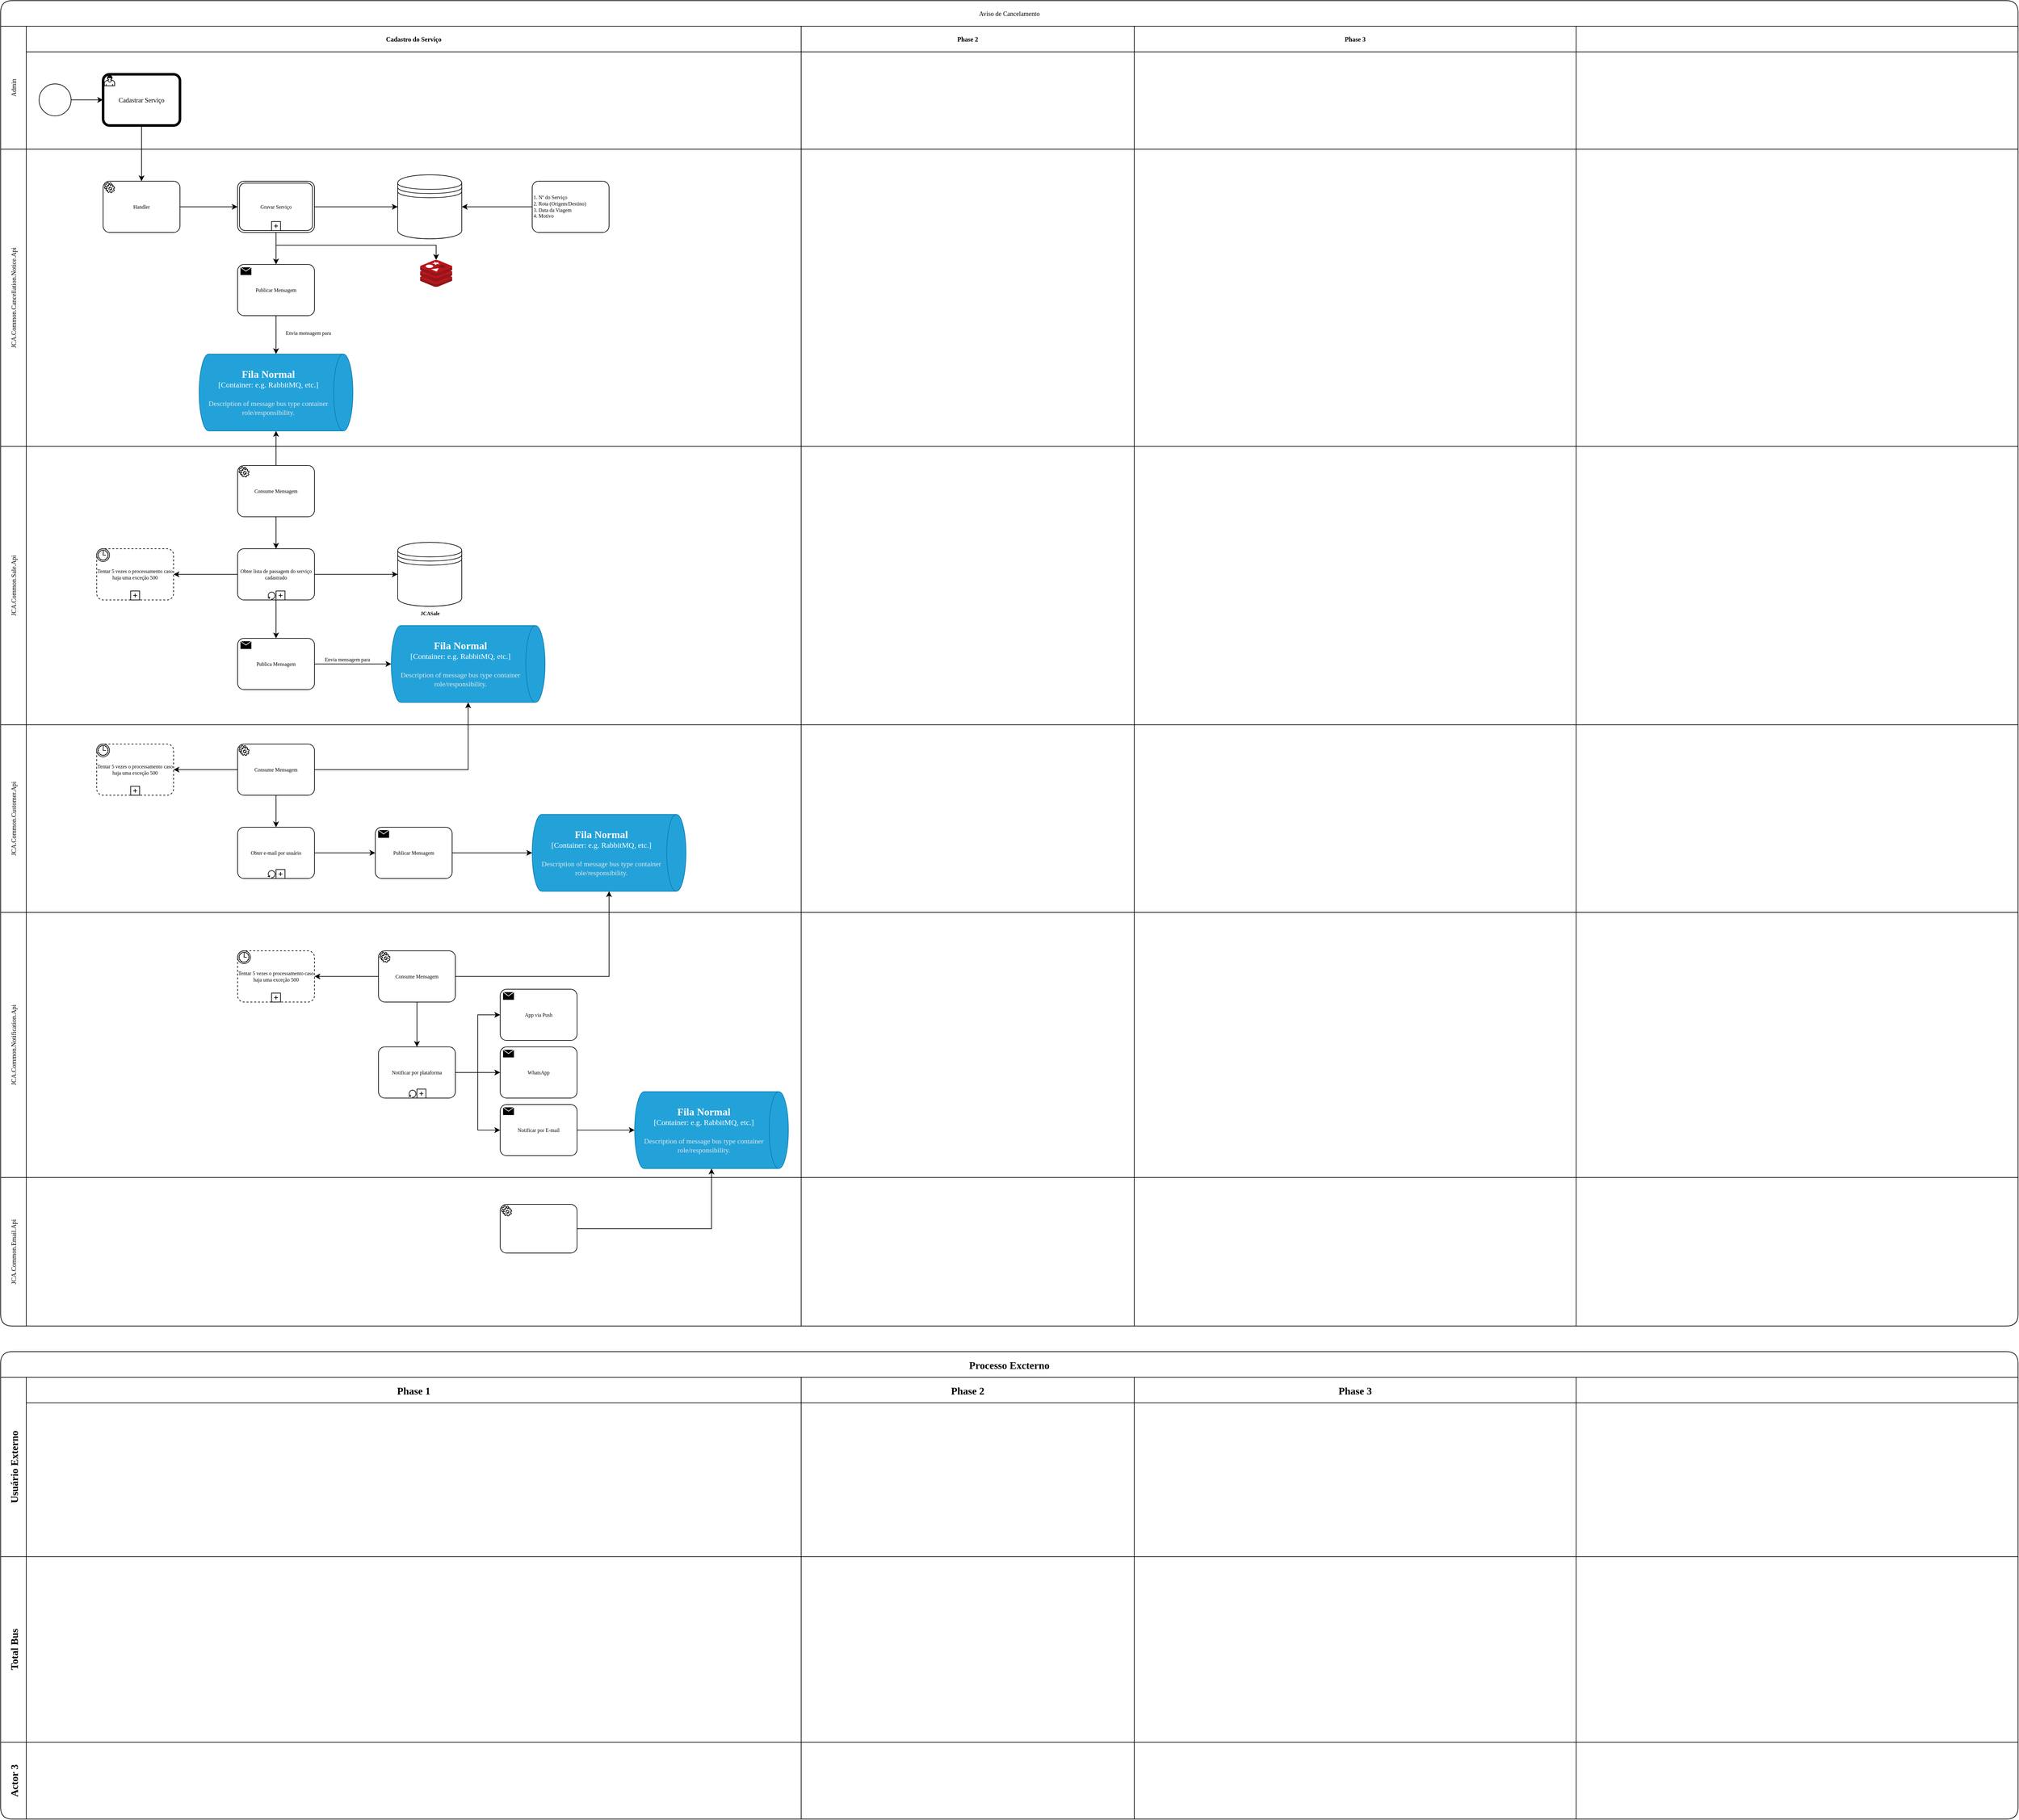 <mxfile version="24.0.7" type="github">
  <diagram name="Page-1" id="c7488fd3-1785-93aa-aadb-54a6760d102a">
    <mxGraphModel dx="2960" dy="2513" grid="1" gridSize="10" guides="1" tooltips="1" connect="1" arrows="1" fold="1" page="1" pageScale="1" pageWidth="1100" pageHeight="850" background="none" math="0" shadow="0">
      <root>
        <mxCell id="0" />
        <mxCell id="1" parent="0" />
        <mxCell id="rIsWFIAk9piFeKCYhs_7-6" value="Aviso de Cancelamento" style="shape=table;childLayout=tableLayout;startSize=40;collapsible=0;recursiveResize=0;expand=0;fontSize=10;fontStyle=0;rounded=1;shadow=0;strokeColor=default;strokeWidth=1;align=center;verticalAlign=middle;fontFamily=Verdana;fontColor=default;labelBackgroundColor=none;fillColor=default;" parent="1" vertex="1">
          <mxGeometry x="70" y="-720" width="3150" height="2070" as="geometry" />
        </mxCell>
        <mxCell id="rIsWFIAk9piFeKCYhs_7-7" value="Admin" style="shape=tableRow;horizontal=0;swimlaneHead=0;swimlaneBody=0;top=0;left=0;strokeColor=inherit;bottom=0;right=0;dropTarget=0;fontStyle=0;fillColor=none;points=[[0,0.5],[1,0.5]];portConstraint=eastwest;startSize=40;collapsible=0;recursiveResize=0;expand=0;fontSize=10;rounded=1;shadow=0;strokeWidth=1;align=center;verticalAlign=middle;fontFamily=Verdana;fontColor=default;labelBackgroundColor=none;" parent="rIsWFIAk9piFeKCYhs_7-6" vertex="1">
          <mxGeometry y="40" width="3150" height="192" as="geometry" />
        </mxCell>
        <mxCell id="rIsWFIAk9piFeKCYhs_7-8" value="Cadastro do Serviço" style="swimlane;swimlaneHead=0;swimlaneBody=0;fontStyle=1;strokeColor=inherit;connectable=0;fillColor=none;startSize=40;collapsible=0;recursiveResize=0;expand=0;fontSize=10;rounded=1;shadow=0;strokeWidth=1;align=center;verticalAlign=middle;fontFamily=Verdana;fontColor=default;labelBackgroundColor=none;" parent="rIsWFIAk9piFeKCYhs_7-7" vertex="1">
          <mxGeometry x="40" width="1210" height="192" as="geometry">
            <mxRectangle width="1210" height="192" as="alternateBounds" />
          </mxGeometry>
        </mxCell>
        <mxCell id="rIsWFIAk9piFeKCYhs_7-24" style="edgeStyle=orthogonalEdgeStyle;rounded=0;orthogonalLoop=1;jettySize=auto;html=1;fontFamily=Verdana;fontSize=10;fontColor=default;fontStyle=1;labelBackgroundColor=none;" parent="rIsWFIAk9piFeKCYhs_7-8" source="rIsWFIAk9piFeKCYhs_7-19" target="rIsWFIAk9piFeKCYhs_7-22" edge="1">
          <mxGeometry relative="1" as="geometry" />
        </mxCell>
        <mxCell id="rIsWFIAk9piFeKCYhs_7-19" value="" style="points=[[0.145,0.145,0],[0.5,0,0],[0.855,0.145,0],[1,0.5,0],[0.855,0.855,0],[0.5,1,0],[0.145,0.855,0],[0,0.5,0]];shape=mxgraph.bpmn.event;html=1;verticalLabelPosition=bottom;labelBackgroundColor=#ffffff;verticalAlign=top;align=center;perimeter=ellipsePerimeter;outlineConnect=0;aspect=fixed;outline=standard;symbol=general;rounded=1;shadow=0;strokeColor=default;strokeWidth=1;fontFamily=Verdana;fontSize=10;fontColor=default;fillColor=default;" parent="rIsWFIAk9piFeKCYhs_7-8" vertex="1">
          <mxGeometry x="20" y="90" width="50" height="50" as="geometry" />
        </mxCell>
        <mxCell id="rIsWFIAk9piFeKCYhs_7-22" value="Cadastrar Serviço" style="points=[[0.25,0,0],[0.5,0,0],[0.75,0,0],[1,0.25,0],[1,0.5,0],[1,0.75,0],[0.75,1,0],[0.5,1,0],[0.25,1,0],[0,0.75,0],[0,0.5,0],[0,0.25,0]];shape=mxgraph.bpmn.task;whiteSpace=wrap;rectStyle=rounded;size=10;html=1;container=1;expand=0;collapsible=0;bpmnShapeType=call;taskMarker=user;rounded=1;shadow=0;strokeColor=default;strokeWidth=1;align=center;verticalAlign=middle;fontFamily=Verdana;fontSize=10;fontColor=default;labelBackgroundColor=none;fillColor=default;" parent="rIsWFIAk9piFeKCYhs_7-8" vertex="1">
          <mxGeometry x="120" y="75" width="120" height="80" as="geometry" />
        </mxCell>
        <mxCell id="rIsWFIAk9piFeKCYhs_7-9" value="Phase 2" style="swimlane;swimlaneHead=0;swimlaneBody=0;fontStyle=1;strokeColor=inherit;connectable=0;fillColor=none;startSize=40;collapsible=0;recursiveResize=0;expand=0;fontSize=10;rounded=1;shadow=0;strokeWidth=1;align=center;verticalAlign=middle;fontFamily=Verdana;fontColor=default;labelBackgroundColor=none;" parent="rIsWFIAk9piFeKCYhs_7-7" vertex="1">
          <mxGeometry x="1250" width="520" height="192" as="geometry">
            <mxRectangle width="520" height="192" as="alternateBounds" />
          </mxGeometry>
        </mxCell>
        <mxCell id="rIsWFIAk9piFeKCYhs_7-10" value="Phase 3" style="swimlane;swimlaneHead=0;swimlaneBody=0;fontStyle=1;strokeColor=inherit;connectable=0;fillColor=none;startSize=40;collapsible=0;recursiveResize=0;expand=0;fontSize=10;rounded=1;shadow=0;strokeWidth=1;align=center;verticalAlign=middle;fontFamily=Verdana;fontColor=default;labelBackgroundColor=none;" parent="rIsWFIAk9piFeKCYhs_7-7" vertex="1">
          <mxGeometry x="1770" width="690" height="192" as="geometry">
            <mxRectangle width="690" height="192" as="alternateBounds" />
          </mxGeometry>
        </mxCell>
        <mxCell id="241wLx_xNC55v7J6Il0q-963" style="swimlane;swimlaneHead=0;swimlaneBody=0;fontStyle=1;strokeColor=inherit;connectable=0;fillColor=none;startSize=40;collapsible=0;recursiveResize=0;expand=0;fontSize=10;rounded=1;shadow=0;strokeWidth=1;align=center;verticalAlign=middle;fontFamily=Verdana;fontColor=default;labelBackgroundColor=none;" vertex="1" parent="rIsWFIAk9piFeKCYhs_7-7">
          <mxGeometry x="2460" width="690" height="192" as="geometry">
            <mxRectangle width="690" height="192" as="alternateBounds" />
          </mxGeometry>
        </mxCell>
        <mxCell id="rIsWFIAk9piFeKCYhs_7-11" value="JCA.Common.Cancellation.Notice.Api" style="shape=tableRow;horizontal=0;swimlaneHead=0;swimlaneBody=0;top=0;left=0;strokeColor=inherit;bottom=0;right=0;dropTarget=0;fontStyle=0;fillColor=none;points=[[0,0.5],[1,0.5]];portConstraint=eastwest;startSize=40;collapsible=0;recursiveResize=0;expand=0;fontSize=10;rounded=1;shadow=0;strokeWidth=1;align=center;verticalAlign=middle;fontFamily=Verdana;fontColor=default;labelBackgroundColor=none;" parent="rIsWFIAk9piFeKCYhs_7-6" vertex="1">
          <mxGeometry y="232" width="3150" height="464" as="geometry" />
        </mxCell>
        <mxCell id="rIsWFIAk9piFeKCYhs_7-12" value="" style="swimlane;swimlaneHead=0;swimlaneBody=0;fontStyle=1;connectable=0;strokeColor=inherit;fillColor=none;startSize=0;collapsible=0;recursiveResize=0;expand=0;fontSize=10;rounded=1;shadow=0;strokeWidth=1;align=center;verticalAlign=middle;fontFamily=Verdana;fontColor=default;labelBackgroundColor=none;" parent="rIsWFIAk9piFeKCYhs_7-11" vertex="1">
          <mxGeometry x="40" width="1210" height="464" as="geometry">
            <mxRectangle width="1210" height="464" as="alternateBounds" />
          </mxGeometry>
        </mxCell>
        <mxCell id="rIsWFIAk9piFeKCYhs_7-25" value="Handler" style="points=[[0.25,0,0],[0.5,0,0],[0.75,0,0],[1,0.25,0],[1,0.5,0],[1,0.75,0],[0.75,1,0],[0.5,1,0],[0.25,1,0],[0,0.75,0],[0,0.5,0],[0,0.25,0]];shape=mxgraph.bpmn.task;whiteSpace=wrap;rectStyle=rounded;size=10;html=1;container=1;expand=0;collapsible=0;taskMarker=service;rounded=1;shadow=0;strokeColor=default;strokeWidth=1;align=center;verticalAlign=middle;fontFamily=Verdana;fontSize=8;fontColor=default;labelBackgroundColor=none;fillColor=default;" parent="rIsWFIAk9piFeKCYhs_7-12" vertex="1">
          <mxGeometry x="120" y="50" width="120" height="80" as="geometry" />
        </mxCell>
        <mxCell id="rIsWFIAk9piFeKCYhs_7-33" style="edgeStyle=orthogonalEdgeStyle;rounded=0;orthogonalLoop=1;jettySize=auto;html=1;fontFamily=Verdana;fontSize=8;fontColor=default;fontStyle=1;labelBackgroundColor=none;" parent="rIsWFIAk9piFeKCYhs_7-12" source="rIsWFIAk9piFeKCYhs_7-30" target="rIsWFIAk9piFeKCYhs_7-32" edge="1">
          <mxGeometry relative="1" as="geometry" />
        </mxCell>
        <mxCell id="241wLx_xNC55v7J6Il0q-468" style="edgeStyle=orthogonalEdgeStyle;rounded=0;orthogonalLoop=1;jettySize=auto;html=1;fontFamily=Verdana;fontSize=8;fontColor=default;fontStyle=1;labelBackgroundColor=none;" edge="1" parent="rIsWFIAk9piFeKCYhs_7-12" source="rIsWFIAk9piFeKCYhs_7-30" target="241wLx_xNC55v7J6Il0q-301">
          <mxGeometry relative="1" as="geometry">
            <mxPoint x="610" y="220" as="targetPoint" />
            <Array as="points">
              <mxPoint x="390" y="150" />
              <mxPoint x="640" y="150" />
            </Array>
          </mxGeometry>
        </mxCell>
        <mxCell id="rIsWFIAk9piFeKCYhs_7-30" value="Gravar Serviço" style="points=[[0.25,0,0],[0.5,0,0],[0.75,0,0],[1,0.25,0],[1,0.5,0],[1,0.75,0],[0.75,1,0],[0.5,1,0],[0.25,1,0],[0,0.75,0],[0,0.5,0],[0,0.25,0]];shape=mxgraph.bpmn.task;whiteSpace=wrap;rectStyle=rounded;size=10;html=1;container=1;expand=0;collapsible=0;taskMarker=abstract;bpmnShapeType=transaction;isLoopSub=1;rounded=1;shadow=0;strokeColor=default;strokeWidth=1;align=center;verticalAlign=middle;fontFamily=Verdana;fontSize=8;fontColor=default;labelBackgroundColor=none;fillColor=default;" parent="rIsWFIAk9piFeKCYhs_7-12" vertex="1">
          <mxGeometry x="330" y="50" width="120" height="80" as="geometry" />
        </mxCell>
        <mxCell id="rIsWFIAk9piFeKCYhs_7-32" value="" style="shape=datastore;html=1;labelPosition=center;verticalLabelPosition=bottom;align=center;verticalAlign=top;rounded=1;shadow=0;strokeColor=default;strokeWidth=1;fontFamily=Verdana;fontSize=8;fontColor=default;labelBackgroundColor=none;fillColor=default;" parent="rIsWFIAk9piFeKCYhs_7-12" vertex="1">
          <mxGeometry x="580" y="40" width="100" height="100" as="geometry" />
        </mxCell>
        <mxCell id="241wLx_xNC55v7J6Il0q-457" style="edgeStyle=orthogonalEdgeStyle;rounded=0;orthogonalLoop=1;jettySize=auto;html=1;entryX=1;entryY=0.5;entryDx=0;entryDy=0;fontFamily=Verdana;fontSize=8;fontColor=default;fontStyle=1;labelBackgroundColor=none;" edge="1" parent="rIsWFIAk9piFeKCYhs_7-12" source="rIsWFIAk9piFeKCYhs_7-41" target="rIsWFIAk9piFeKCYhs_7-32">
          <mxGeometry relative="1" as="geometry" />
        </mxCell>
        <mxCell id="rIsWFIAk9piFeKCYhs_7-41" value="&lt;span style=&quot;&quot;&gt;1. Nº do Serviço&lt;/span&gt;&lt;br style=&quot;&quot;&gt;&lt;span style=&quot;&quot;&gt;2. Rota (Origem/Destino)&lt;/span&gt;&lt;br style=&quot;&quot;&gt;&lt;span style=&quot;&quot;&gt;3. Data da Viagem&lt;/span&gt;&lt;br style=&quot;&quot;&gt;&lt;span style=&quot;&quot;&gt;4. Motivo&lt;/span&gt;" style="points=[[0.25,0,0],[0.5,0,0],[0.75,0,0],[1,0.25,0],[1,0.5,0],[1,0.75,0],[0.75,1,0],[0.5,1,0],[0.25,1,0],[0,0.75,0],[0,0.5,0],[0,0.25,0]];shape=mxgraph.bpmn.task;whiteSpace=wrap;rectStyle=rounded;size=10;html=1;container=1;expand=0;collapsible=0;taskMarker=abstract;rounded=1;shadow=0;strokeColor=default;strokeWidth=1;align=left;verticalAlign=middle;fontFamily=Verdana;fontSize=8;fontColor=default;labelBackgroundColor=none;fillColor=default;" parent="rIsWFIAk9piFeKCYhs_7-12" vertex="1">
          <mxGeometry x="790" y="50" width="120" height="80" as="geometry" />
        </mxCell>
        <mxCell id="rIsWFIAk9piFeKCYhs_7-47" style="edgeStyle=orthogonalEdgeStyle;rounded=0;orthogonalLoop=1;jettySize=auto;html=1;fontFamily=Verdana;fontSize=8;fontColor=default;fontStyle=1;labelBackgroundColor=none;" parent="rIsWFIAk9piFeKCYhs_7-12" source="rIsWFIAk9piFeKCYhs_7-44" target="rIsWFIAk9piFeKCYhs_7-45" edge="1">
          <mxGeometry relative="1" as="geometry" />
        </mxCell>
        <mxCell id="241wLx_xNC55v7J6Il0q-287" value="Envia mensagem para" style="edgeLabel;html=1;align=center;verticalAlign=middle;resizable=0;points=[];rounded=1;shadow=0;strokeColor=default;strokeWidth=1;fontFamily=Verdana;fontSize=8;fontColor=default;labelBackgroundColor=none;fillColor=default;" vertex="1" connectable="0" parent="rIsWFIAk9piFeKCYhs_7-47">
          <mxGeometry x="-0.282" y="2" relative="1" as="geometry">
            <mxPoint x="48" y="5" as="offset" />
          </mxGeometry>
        </mxCell>
        <mxCell id="rIsWFIAk9piFeKCYhs_7-44" value="Publicar Mensagem" style="points=[[0.25,0,0],[0.5,0,0],[0.75,0,0],[1,0.25,0],[1,0.5,0],[1,0.75,0],[0.75,1,0],[0.5,1,0],[0.25,1,0],[0,0.75,0],[0,0.5,0],[0,0.25,0]];shape=mxgraph.bpmn.task;whiteSpace=wrap;rectStyle=rounded;size=10;html=1;container=1;expand=0;collapsible=0;taskMarker=send;rounded=1;shadow=0;strokeColor=default;strokeWidth=1;align=center;verticalAlign=middle;fontFamily=Verdana;fontSize=8;fontColor=default;labelBackgroundColor=none;fillColor=default;" parent="rIsWFIAk9piFeKCYhs_7-12" vertex="1">
          <mxGeometry x="330" y="180" width="120" height="80" as="geometry" />
        </mxCell>
        <object placeholders="1" c4Type="Fila Normal" c4Container="Container" c4Technology="e.g. RabbitMQ, etc." c4Description="Description of message bus type container role/responsibility." label="&lt;font style=&quot;font-size: 16px&quot;&gt;&lt;b&gt;%c4Type%&lt;/b&gt;&lt;/font&gt;&lt;div&gt;[%c4Container%:&amp;nbsp;%c4Technology%]&lt;/div&gt;&lt;br&gt;&lt;div&gt;&lt;font style=&quot;font-size: 11px&quot;&gt;&lt;font color=&quot;#E6E6E6&quot;&gt;%c4Description%&lt;/font&gt;&lt;/div&gt;" id="rIsWFIAk9piFeKCYhs_7-45">
          <mxCell style="shape=cylinder3;size=15;direction=south;whiteSpace=wrap;html=1;boundedLbl=1;rounded=0;labelBackgroundColor=none;fillColor=#23A2D9;fontSize=12;fontColor=#ffffff;align=center;strokeColor=#0E7DAD;metaEdit=1;points=[[0.5,0,0],[1,0.25,0],[1,0.5,0],[1,0.75,0],[0.5,1,0],[0,0.75,0],[0,0.5,0],[0,0.25,0]];resizable=0;shadow=0;strokeWidth=1;verticalAlign=middle;fontFamily=Verdana;" parent="rIsWFIAk9piFeKCYhs_7-12" vertex="1">
            <mxGeometry x="270" y="320" width="240" height="120" as="geometry" />
          </mxCell>
        </object>
        <mxCell id="241wLx_xNC55v7J6Il0q-301" value="" style="image;sketch=0;aspect=fixed;html=1;points=[];align=center;fontSize=12;image=img/lib/mscae/Cache_Redis_Product.svg;rounded=1;shadow=0;strokeColor=default;strokeWidth=1;verticalAlign=middle;fontFamily=Verdana;fontColor=default;labelBackgroundColor=none;fillColor=default;" vertex="1" parent="rIsWFIAk9piFeKCYhs_7-12">
          <mxGeometry x="615" y="173" width="50" height="42" as="geometry" />
        </mxCell>
        <mxCell id="241wLx_xNC55v7J6Il0q-454" style="edgeStyle=orthogonalEdgeStyle;rounded=0;orthogonalLoop=1;jettySize=auto;html=1;entryX=0;entryY=0.5;entryDx=0;entryDy=0;entryPerimeter=0;fontFamily=Verdana;fontSize=8;fontColor=default;fontStyle=1;labelBackgroundColor=none;" edge="1" parent="rIsWFIAk9piFeKCYhs_7-12" source="rIsWFIAk9piFeKCYhs_7-25" target="rIsWFIAk9piFeKCYhs_7-30">
          <mxGeometry relative="1" as="geometry" />
        </mxCell>
        <mxCell id="241wLx_xNC55v7J6Il0q-459" style="edgeStyle=orthogonalEdgeStyle;rounded=0;orthogonalLoop=1;jettySize=auto;html=1;entryX=0.5;entryY=0;entryDx=0;entryDy=0;entryPerimeter=0;fontFamily=Verdana;fontSize=8;fontColor=default;fontStyle=1;labelBackgroundColor=none;" edge="1" parent="rIsWFIAk9piFeKCYhs_7-12" source="rIsWFIAk9piFeKCYhs_7-30" target="rIsWFIAk9piFeKCYhs_7-44">
          <mxGeometry relative="1" as="geometry" />
        </mxCell>
        <mxCell id="rIsWFIAk9piFeKCYhs_7-13" value="" style="swimlane;swimlaneHead=0;swimlaneBody=0;fontStyle=1;connectable=0;strokeColor=inherit;fillColor=none;startSize=0;collapsible=0;recursiveResize=0;expand=0;fontSize=10;rounded=1;shadow=0;strokeWidth=1;align=center;verticalAlign=middle;fontFamily=Verdana;fontColor=default;labelBackgroundColor=none;" parent="rIsWFIAk9piFeKCYhs_7-11" vertex="1">
          <mxGeometry x="1250" width="520" height="464" as="geometry">
            <mxRectangle width="520" height="464" as="alternateBounds" />
          </mxGeometry>
        </mxCell>
        <mxCell id="rIsWFIAk9piFeKCYhs_7-14" value="" style="swimlane;swimlaneHead=0;swimlaneBody=0;fontStyle=1;connectable=0;strokeColor=inherit;fillColor=none;startSize=0;collapsible=0;recursiveResize=0;expand=0;fontSize=10;rounded=1;shadow=0;strokeWidth=1;align=center;verticalAlign=middle;fontFamily=Verdana;fontColor=default;labelBackgroundColor=none;" parent="rIsWFIAk9piFeKCYhs_7-11" vertex="1">
          <mxGeometry x="1770" width="690" height="464" as="geometry">
            <mxRectangle width="690" height="464" as="alternateBounds" />
          </mxGeometry>
        </mxCell>
        <mxCell id="241wLx_xNC55v7J6Il0q-964" style="swimlane;swimlaneHead=0;swimlaneBody=0;fontStyle=1;connectable=0;strokeColor=inherit;fillColor=none;startSize=0;collapsible=0;recursiveResize=0;expand=0;fontSize=10;rounded=1;shadow=0;strokeWidth=1;align=center;verticalAlign=middle;fontFamily=Verdana;fontColor=default;labelBackgroundColor=none;" vertex="1" parent="rIsWFIAk9piFeKCYhs_7-11">
          <mxGeometry x="2460" width="690" height="464" as="geometry">
            <mxRectangle width="690" height="464" as="alternateBounds" />
          </mxGeometry>
        </mxCell>
        <mxCell id="rIsWFIAk9piFeKCYhs_7-15" value="JCA.Common.Sale.Api" style="shape=tableRow;horizontal=0;swimlaneHead=0;swimlaneBody=0;top=0;left=0;strokeColor=inherit;bottom=0;right=0;dropTarget=0;fontStyle=0;fillColor=none;points=[[0,0.5],[1,0.5]];portConstraint=eastwest;startSize=40;collapsible=0;recursiveResize=0;expand=0;fontSize=10;rounded=1;shadow=0;strokeWidth=1;align=center;verticalAlign=middle;fontFamily=Verdana;fontColor=default;labelBackgroundColor=none;" parent="rIsWFIAk9piFeKCYhs_7-6" vertex="1">
          <mxGeometry y="696" width="3150" height="435" as="geometry" />
        </mxCell>
        <mxCell id="rIsWFIAk9piFeKCYhs_7-16" value="" style="swimlane;swimlaneHead=0;swimlaneBody=0;fontStyle=1;connectable=0;strokeColor=inherit;fillColor=none;startSize=0;collapsible=0;recursiveResize=0;expand=0;fontSize=10;rounded=1;shadow=0;strokeWidth=1;align=center;verticalAlign=middle;fontFamily=Verdana;fontColor=default;labelBackgroundColor=none;" parent="rIsWFIAk9piFeKCYhs_7-15" vertex="1">
          <mxGeometry x="40" width="1210" height="435" as="geometry">
            <mxRectangle width="1210" height="435" as="alternateBounds" />
          </mxGeometry>
        </mxCell>
        <mxCell id="241wLx_xNC55v7J6Il0q-460" style="edgeStyle=orthogonalEdgeStyle;rounded=0;orthogonalLoop=1;jettySize=auto;html=1;fontFamily=Verdana;fontSize=8;fontColor=default;fontStyle=1;labelBackgroundColor=none;" edge="1" parent="rIsWFIAk9piFeKCYhs_7-16" source="241wLx_xNC55v7J6Il0q-1" target="241wLx_xNC55v7J6Il0q-445">
          <mxGeometry relative="1" as="geometry" />
        </mxCell>
        <mxCell id="241wLx_xNC55v7J6Il0q-1" value="Consume Mensagem" style="points=[[0.25,0,0],[0.5,0,0],[0.75,0,0],[1,0.25,0],[1,0.5,0],[1,0.75,0],[0.75,1,0],[0.5,1,0],[0.25,1,0],[0,0.75,0],[0,0.5,0],[0,0.25,0]];shape=mxgraph.bpmn.task;whiteSpace=wrap;rectStyle=rounded;size=10;html=1;container=1;expand=0;collapsible=0;taskMarker=service;rounded=1;shadow=0;strokeColor=default;strokeWidth=1;align=center;verticalAlign=middle;fontFamily=Verdana;fontSize=8;fontColor=default;labelBackgroundColor=none;fillColor=default;" vertex="1" parent="rIsWFIAk9piFeKCYhs_7-16">
          <mxGeometry x="330" y="30" width="120" height="80" as="geometry" />
        </mxCell>
        <mxCell id="241wLx_xNC55v7J6Il0q-11" value="&lt;b&gt;JCASale&lt;/b&gt;" style="shape=datastore;html=1;labelPosition=center;verticalLabelPosition=bottom;align=center;verticalAlign=top;rounded=1;shadow=0;strokeColor=default;strokeWidth=1;fontFamily=Verdana;fontSize=8;fontColor=default;labelBackgroundColor=none;fillColor=default;" vertex="1" parent="rIsWFIAk9piFeKCYhs_7-16">
          <mxGeometry x="580" y="150" width="100" height="100" as="geometry" />
        </mxCell>
        <object placeholders="1" c4Type="Fila Normal" c4Container="Container" c4Technology="e.g. RabbitMQ, etc." c4Description="Description of message bus type container role/responsibility." label="&lt;font style=&quot;font-size: 16px&quot;&gt;&lt;b&gt;%c4Type%&lt;/b&gt;&lt;/font&gt;&lt;div&gt;[%c4Container%:&amp;nbsp;%c4Technology%]&lt;/div&gt;&lt;br&gt;&lt;div&gt;&lt;font style=&quot;font-size: 11px&quot;&gt;&lt;font color=&quot;#E6E6E6&quot;&gt;%c4Description%&lt;/font&gt;&lt;/div&gt;" id="241wLx_xNC55v7J6Il0q-270">
          <mxCell style="shape=cylinder3;size=15;direction=south;whiteSpace=wrap;html=1;boundedLbl=1;rounded=0;labelBackgroundColor=none;fillColor=#23A2D9;fontSize=12;fontColor=#ffffff;align=center;strokeColor=#0E7DAD;metaEdit=1;points=[[0.5,0,0],[1,0.25,0],[1,0.5,0],[1,0.75,0],[0.5,1,0],[0,0.75,0],[0,0.5,0],[0,0.25,0]];resizable=0;shadow=0;strokeWidth=1;verticalAlign=middle;fontFamily=Verdana;" vertex="1" parent="rIsWFIAk9piFeKCYhs_7-16">
            <mxGeometry x="570" y="280" width="240" height="120" as="geometry" />
          </mxCell>
        </object>
        <mxCell id="241wLx_xNC55v7J6Il0q-463" style="edgeStyle=orthogonalEdgeStyle;rounded=0;orthogonalLoop=1;jettySize=auto;html=1;fontFamily=Verdana;fontSize=8;fontColor=default;fontStyle=1;labelBackgroundColor=none;" edge="1" parent="rIsWFIAk9piFeKCYhs_7-16" source="241wLx_xNC55v7J6Il0q-445" target="241wLx_xNC55v7J6Il0q-11">
          <mxGeometry relative="1" as="geometry" />
        </mxCell>
        <mxCell id="241wLx_xNC55v7J6Il0q-464" style="edgeStyle=orthogonalEdgeStyle;rounded=0;orthogonalLoop=1;jettySize=auto;html=1;fontFamily=Verdana;fontSize=8;fontColor=default;fontStyle=1;labelBackgroundColor=none;" edge="1" parent="rIsWFIAk9piFeKCYhs_7-16" source="241wLx_xNC55v7J6Il0q-445" target="241wLx_xNC55v7J6Il0q-450">
          <mxGeometry relative="1" as="geometry" />
        </mxCell>
        <mxCell id="241wLx_xNC55v7J6Il0q-467" style="edgeStyle=orthogonalEdgeStyle;rounded=0;orthogonalLoop=1;jettySize=auto;html=1;fontFamily=Verdana;fontSize=8;fontColor=default;fontStyle=1;labelBackgroundColor=none;" edge="1" parent="rIsWFIAk9piFeKCYhs_7-16" source="241wLx_xNC55v7J6Il0q-445" target="241wLx_xNC55v7J6Il0q-449">
          <mxGeometry relative="1" as="geometry" />
        </mxCell>
        <mxCell id="241wLx_xNC55v7J6Il0q-445" value="Obter lista de passagem do serviço cadastrado" style="points=[[0.25,0,0],[0.5,0,0],[0.75,0,0],[1,0.25,0],[1,0.5,0],[1,0.75,0],[0.75,1,0],[0.5,1,0],[0.25,1,0],[0,0.75,0],[0,0.5,0],[0,0.25,0]];shape=mxgraph.bpmn.task;whiteSpace=wrap;rectStyle=rounded;size=10;html=1;container=1;expand=0;collapsible=0;taskMarker=abstract;isLoopStandard=1;isLoopSub=1;rounded=1;shadow=0;strokeColor=default;strokeWidth=1;align=center;verticalAlign=middle;fontFamily=Verdana;fontSize=8;fontColor=default;labelBackgroundColor=none;fillColor=default;" vertex="1" parent="rIsWFIAk9piFeKCYhs_7-16">
          <mxGeometry x="330" y="160" width="120" height="80" as="geometry" />
        </mxCell>
        <mxCell id="241wLx_xNC55v7J6Il0q-449" value="Tentar 5 vezes o processamento caso haja uma exceção 500" style="points=[[0.25,0,0],[0.5,0,0],[0.75,0,0],[1,0.25,0],[1,0.5,0],[1,0.75,0],[0.75,1,0],[0.5,1,0],[0.25,1,0],[0,0.75,0],[0,0.5,0],[0,0.25,0]];shape=mxgraph.bpmn.task;whiteSpace=wrap;rectStyle=rounded;size=10;html=1;container=1;expand=0;collapsible=0;taskMarker=abstract;bpmnShapeType=subprocess;isLoopSub=1;outline=eventInt;symbol=timer;rounded=1;shadow=0;strokeColor=default;strokeWidth=1;align=center;verticalAlign=middle;fontFamily=Verdana;fontSize=8;fontColor=default;labelBackgroundColor=none;fillColor=default;" vertex="1" parent="rIsWFIAk9piFeKCYhs_7-16">
          <mxGeometry x="110" y="160" width="120" height="80" as="geometry" />
        </mxCell>
        <mxCell id="241wLx_xNC55v7J6Il0q-452" style="edgeStyle=orthogonalEdgeStyle;rounded=0;orthogonalLoop=1;jettySize=auto;html=1;fontFamily=Verdana;fontSize=8;fontColor=default;fontStyle=1;labelBackgroundColor=none;" edge="1" parent="rIsWFIAk9piFeKCYhs_7-16" source="241wLx_xNC55v7J6Il0q-450" target="241wLx_xNC55v7J6Il0q-270">
          <mxGeometry relative="1" as="geometry" />
        </mxCell>
        <mxCell id="241wLx_xNC55v7J6Il0q-465" value="Envia mensagem para" style="edgeLabel;html=1;align=center;verticalAlign=middle;resizable=0;points=[];rounded=1;shadow=0;strokeColor=default;strokeWidth=1;fontFamily=Verdana;fontSize=8;fontColor=default;labelBackgroundColor=none;fillColor=default;" vertex="1" connectable="0" parent="241wLx_xNC55v7J6Il0q-452">
          <mxGeometry x="-0.149" y="-1" relative="1" as="geometry">
            <mxPoint y="-8" as="offset" />
          </mxGeometry>
        </mxCell>
        <mxCell id="241wLx_xNC55v7J6Il0q-450" value="Publica Mensagem" style="points=[[0.25,0,0],[0.5,0,0],[0.75,0,0],[1,0.25,0],[1,0.5,0],[1,0.75,0],[0.75,1,0],[0.5,1,0],[0.25,1,0],[0,0.75,0],[0,0.5,0],[0,0.25,0]];shape=mxgraph.bpmn.task;whiteSpace=wrap;rectStyle=rounded;size=10;html=1;container=1;expand=0;collapsible=0;taskMarker=send;rounded=1;shadow=0;strokeColor=default;strokeWidth=1;align=center;verticalAlign=middle;fontFamily=Verdana;fontSize=8;fontColor=default;labelBackgroundColor=none;fillColor=default;" vertex="1" parent="rIsWFIAk9piFeKCYhs_7-16">
          <mxGeometry x="330" y="300" width="120" height="80" as="geometry" />
        </mxCell>
        <mxCell id="rIsWFIAk9piFeKCYhs_7-17" value="" style="swimlane;swimlaneHead=0;swimlaneBody=0;fontStyle=1;connectable=0;strokeColor=inherit;fillColor=none;startSize=0;collapsible=0;recursiveResize=0;expand=0;fontSize=10;rounded=1;shadow=0;strokeWidth=1;align=center;verticalAlign=middle;fontFamily=Verdana;fontColor=default;labelBackgroundColor=none;" parent="rIsWFIAk9piFeKCYhs_7-15" vertex="1">
          <mxGeometry x="1250" width="520" height="435" as="geometry">
            <mxRectangle width="520" height="435" as="alternateBounds" />
          </mxGeometry>
        </mxCell>
        <mxCell id="rIsWFIAk9piFeKCYhs_7-18" value="" style="swimlane;swimlaneHead=0;swimlaneBody=0;fontStyle=1;connectable=0;strokeColor=inherit;fillColor=none;startSize=0;collapsible=0;recursiveResize=0;expand=0;fontSize=10;rounded=1;shadow=0;strokeWidth=1;align=center;verticalAlign=middle;fontFamily=Verdana;fontColor=default;labelBackgroundColor=none;" parent="rIsWFIAk9piFeKCYhs_7-15" vertex="1">
          <mxGeometry x="1770" width="690" height="435" as="geometry">
            <mxRectangle width="690" height="435" as="alternateBounds" />
          </mxGeometry>
        </mxCell>
        <mxCell id="241wLx_xNC55v7J6Il0q-965" style="swimlane;swimlaneHead=0;swimlaneBody=0;fontStyle=1;connectable=0;strokeColor=inherit;fillColor=none;startSize=0;collapsible=0;recursiveResize=0;expand=0;fontSize=10;rounded=1;shadow=0;strokeWidth=1;align=center;verticalAlign=middle;fontFamily=Verdana;fontColor=default;labelBackgroundColor=none;" vertex="1" parent="rIsWFIAk9piFeKCYhs_7-15">
          <mxGeometry x="2460" width="690" height="435" as="geometry">
            <mxRectangle width="690" height="435" as="alternateBounds" />
          </mxGeometry>
        </mxCell>
        <mxCell id="rIsWFIAk9piFeKCYhs_7-26" style="edgeStyle=orthogonalEdgeStyle;rounded=0;orthogonalLoop=1;jettySize=auto;html=1;fontFamily=Verdana;fontSize=8;fontColor=default;fontStyle=1;labelBackgroundColor=none;" parent="rIsWFIAk9piFeKCYhs_7-6" source="rIsWFIAk9piFeKCYhs_7-22" target="rIsWFIAk9piFeKCYhs_7-25" edge="1">
          <mxGeometry relative="1" as="geometry" />
        </mxCell>
        <mxCell id="241wLx_xNC55v7J6Il0q-174" value="JCA.Common.Customer.Api" style="shape=tableRow;horizontal=0;swimlaneHead=0;swimlaneBody=0;top=0;left=0;strokeColor=inherit;bottom=0;right=0;dropTarget=0;fontStyle=0;fillColor=none;points=[[0,0.5],[1,0.5]];portConstraint=eastwest;startSize=40;collapsible=0;recursiveResize=0;expand=0;fontSize=10;rounded=1;shadow=0;strokeWidth=1;align=center;verticalAlign=middle;fontFamily=Verdana;fontColor=default;labelBackgroundColor=none;" vertex="1" parent="rIsWFIAk9piFeKCYhs_7-6">
          <mxGeometry y="1131" width="3150" height="293" as="geometry" />
        </mxCell>
        <mxCell id="241wLx_xNC55v7J6Il0q-175" value="" style="swimlane;swimlaneHead=0;swimlaneBody=0;fontStyle=1;connectable=0;strokeColor=inherit;fillColor=none;startSize=0;collapsible=0;recursiveResize=0;expand=0;fontSize=10;rounded=1;shadow=0;strokeWidth=1;align=center;verticalAlign=middle;fontFamily=Verdana;fontColor=default;labelBackgroundColor=none;" vertex="1" parent="241wLx_xNC55v7J6Il0q-174">
          <mxGeometry x="40" width="1210" height="293" as="geometry">
            <mxRectangle width="1210" height="293" as="alternateBounds" />
          </mxGeometry>
        </mxCell>
        <mxCell id="241wLx_xNC55v7J6Il0q-472" style="edgeStyle=orthogonalEdgeStyle;rounded=0;orthogonalLoop=1;jettySize=auto;html=1;fontFamily=Verdana;fontSize=8;fontColor=default;fontStyle=1;labelBackgroundColor=none;" edge="1" parent="241wLx_xNC55v7J6Il0q-175" source="241wLx_xNC55v7J6Il0q-469" target="241wLx_xNC55v7J6Il0q-471">
          <mxGeometry relative="1" as="geometry" />
        </mxCell>
        <mxCell id="241wLx_xNC55v7J6Il0q-469" value="Consume Mensagem" style="points=[[0.25,0,0],[0.5,0,0],[0.75,0,0],[1,0.25,0],[1,0.5,0],[1,0.75,0],[0.75,1,0],[0.5,1,0],[0.25,1,0],[0,0.75,0],[0,0.5,0],[0,0.25,0]];shape=mxgraph.bpmn.task;whiteSpace=wrap;rectStyle=rounded;size=10;html=1;container=1;expand=0;collapsible=0;taskMarker=service;rounded=1;shadow=0;strokeColor=default;strokeWidth=1;align=center;verticalAlign=middle;fontFamily=Verdana;fontSize=8;fontColor=default;labelBackgroundColor=none;fillColor=default;" vertex="1" parent="241wLx_xNC55v7J6Il0q-175">
          <mxGeometry x="330" y="30" width="120" height="80" as="geometry" />
        </mxCell>
        <mxCell id="241wLx_xNC55v7J6Il0q-471" value="Tentar 5 vezes o processamento caso haja uma exceção 500" style="points=[[0.25,0,0],[0.5,0,0],[0.75,0,0],[1,0.25,0],[1,0.5,0],[1,0.75,0],[0.75,1,0],[0.5,1,0],[0.25,1,0],[0,0.75,0],[0,0.5,0],[0,0.25,0]];shape=mxgraph.bpmn.task;whiteSpace=wrap;rectStyle=rounded;size=10;html=1;container=1;expand=0;collapsible=0;taskMarker=abstract;bpmnShapeType=subprocess;isLoopSub=1;outline=eventInt;symbol=timer;rounded=1;shadow=0;strokeColor=default;strokeWidth=1;align=center;verticalAlign=middle;fontFamily=Verdana;fontSize=8;fontColor=default;labelBackgroundColor=none;fillColor=default;" vertex="1" parent="241wLx_xNC55v7J6Il0q-175">
          <mxGeometry x="110" y="30" width="120" height="80" as="geometry" />
        </mxCell>
        <mxCell id="241wLx_xNC55v7J6Il0q-473" value="Obter e-mail por usuário" style="points=[[0.25,0,0],[0.5,0,0],[0.75,0,0],[1,0.25,0],[1,0.5,0],[1,0.75,0],[0.75,1,0],[0.5,1,0],[0.25,1,0],[0,0.75,0],[0,0.5,0],[0,0.25,0]];shape=mxgraph.bpmn.task;whiteSpace=wrap;rectStyle=rounded;size=10;html=1;container=1;expand=0;collapsible=0;taskMarker=abstract;isLoopStandard=1;isLoopSub=1;rounded=1;shadow=0;strokeColor=default;strokeWidth=1;align=center;verticalAlign=middle;fontFamily=Verdana;fontSize=8;fontColor=default;labelBackgroundColor=none;fillColor=default;" vertex="1" parent="241wLx_xNC55v7J6Il0q-175">
          <mxGeometry x="330" y="160" width="120" height="80" as="geometry" />
        </mxCell>
        <mxCell id="241wLx_xNC55v7J6Il0q-474" style="edgeStyle=orthogonalEdgeStyle;rounded=0;orthogonalLoop=1;jettySize=auto;html=1;entryX=0.5;entryY=0;entryDx=0;entryDy=0;entryPerimeter=0;fontFamily=Verdana;fontSize=8;fontColor=default;fontStyle=1;labelBackgroundColor=none;" edge="1" parent="241wLx_xNC55v7J6Il0q-175" source="241wLx_xNC55v7J6Il0q-469" target="241wLx_xNC55v7J6Il0q-473">
          <mxGeometry relative="1" as="geometry" />
        </mxCell>
        <mxCell id="241wLx_xNC55v7J6Il0q-478" style="edgeStyle=orthogonalEdgeStyle;rounded=0;orthogonalLoop=1;jettySize=auto;html=1;fontFamily=Verdana;fontSize=8;fontColor=default;fontStyle=1;labelBackgroundColor=none;" edge="1" parent="241wLx_xNC55v7J6Il0q-175" source="241wLx_xNC55v7J6Il0q-475" target="241wLx_xNC55v7J6Il0q-477">
          <mxGeometry relative="1" as="geometry" />
        </mxCell>
        <mxCell id="241wLx_xNC55v7J6Il0q-475" value="Publicar Mensagem" style="points=[[0.25,0,0],[0.5,0,0],[0.75,0,0],[1,0.25,0],[1,0.5,0],[1,0.75,0],[0.75,1,0],[0.5,1,0],[0.25,1,0],[0,0.75,0],[0,0.5,0],[0,0.25,0]];shape=mxgraph.bpmn.task;whiteSpace=wrap;rectStyle=rounded;size=10;html=1;container=1;expand=0;collapsible=0;taskMarker=send;rounded=1;shadow=0;strokeColor=default;strokeWidth=1;align=center;verticalAlign=middle;fontFamily=Verdana;fontSize=8;fontColor=default;labelBackgroundColor=none;fillColor=default;" vertex="1" parent="241wLx_xNC55v7J6Il0q-175">
          <mxGeometry x="545" y="160" width="120" height="80" as="geometry" />
        </mxCell>
        <mxCell id="241wLx_xNC55v7J6Il0q-476" style="edgeStyle=orthogonalEdgeStyle;rounded=0;orthogonalLoop=1;jettySize=auto;html=1;entryX=0;entryY=0.5;entryDx=0;entryDy=0;entryPerimeter=0;fontFamily=Verdana;fontSize=8;fontColor=default;fontStyle=1;labelBackgroundColor=none;" edge="1" parent="241wLx_xNC55v7J6Il0q-175" source="241wLx_xNC55v7J6Il0q-473" target="241wLx_xNC55v7J6Il0q-475">
          <mxGeometry relative="1" as="geometry" />
        </mxCell>
        <object placeholders="1" c4Type="Fila Normal" c4Container="Container" c4Technology="e.g. RabbitMQ, etc." c4Description="Description of message bus type container role/responsibility." label="&lt;font style=&quot;font-size: 16px&quot;&gt;&lt;b&gt;%c4Type%&lt;/b&gt;&lt;/font&gt;&lt;div&gt;[%c4Container%:&amp;nbsp;%c4Technology%]&lt;/div&gt;&lt;br&gt;&lt;div&gt;&lt;font style=&quot;font-size: 11px&quot;&gt;&lt;font color=&quot;#E6E6E6&quot;&gt;%c4Description%&lt;/font&gt;&lt;/div&gt;" id="241wLx_xNC55v7J6Il0q-477">
          <mxCell style="shape=cylinder3;size=15;direction=south;whiteSpace=wrap;html=1;boundedLbl=1;rounded=0;labelBackgroundColor=none;fillColor=#23A2D9;fontSize=12;fontColor=#ffffff;align=center;strokeColor=#0E7DAD;metaEdit=1;points=[[0.5,0,0],[1,0.25,0],[1,0.5,0],[1,0.75,0],[0.5,1,0],[0,0.75,0],[0,0.5,0],[0,0.25,0]];resizable=0;shadow=0;strokeWidth=1;verticalAlign=middle;fontFamily=Verdana;" vertex="1" parent="241wLx_xNC55v7J6Il0q-175">
            <mxGeometry x="790" y="140" width="240" height="120" as="geometry" />
          </mxCell>
        </object>
        <mxCell id="241wLx_xNC55v7J6Il0q-187" value="" style="swimlane;swimlaneHead=0;swimlaneBody=0;fontStyle=1;connectable=0;strokeColor=inherit;fillColor=none;startSize=0;collapsible=0;recursiveResize=0;expand=0;fontSize=10;rounded=1;shadow=0;strokeWidth=1;align=center;verticalAlign=middle;fontFamily=Verdana;fontColor=default;labelBackgroundColor=none;" vertex="1" parent="241wLx_xNC55v7J6Il0q-174">
          <mxGeometry x="1250" width="520" height="293" as="geometry">
            <mxRectangle width="520" height="293" as="alternateBounds" />
          </mxGeometry>
        </mxCell>
        <mxCell id="241wLx_xNC55v7J6Il0q-188" value="" style="swimlane;swimlaneHead=0;swimlaneBody=0;fontStyle=1;connectable=0;strokeColor=inherit;fillColor=none;startSize=0;collapsible=0;recursiveResize=0;expand=0;fontSize=10;rounded=1;shadow=0;strokeWidth=1;align=center;verticalAlign=middle;fontFamily=Verdana;fontColor=default;labelBackgroundColor=none;" vertex="1" parent="241wLx_xNC55v7J6Il0q-174">
          <mxGeometry x="1770" width="690" height="293" as="geometry">
            <mxRectangle width="690" height="293" as="alternateBounds" />
          </mxGeometry>
        </mxCell>
        <mxCell id="241wLx_xNC55v7J6Il0q-966" style="swimlane;swimlaneHead=0;swimlaneBody=0;fontStyle=1;connectable=0;strokeColor=inherit;fillColor=none;startSize=0;collapsible=0;recursiveResize=0;expand=0;fontSize=10;rounded=1;shadow=0;strokeWidth=1;align=center;verticalAlign=middle;fontFamily=Verdana;fontColor=default;labelBackgroundColor=none;" vertex="1" parent="241wLx_xNC55v7J6Il0q-174">
          <mxGeometry x="2460" width="690" height="293" as="geometry">
            <mxRectangle width="690" height="293" as="alternateBounds" />
          </mxGeometry>
        </mxCell>
        <mxCell id="241wLx_xNC55v7J6Il0q-245" value="JCA.Common.Notification.Api" style="shape=tableRow;horizontal=0;swimlaneHead=0;swimlaneBody=0;top=0;left=0;strokeColor=inherit;bottom=0;right=0;dropTarget=0;fontStyle=0;fillColor=none;points=[[0,0.5],[1,0.5]];portConstraint=eastwest;startSize=40;collapsible=0;recursiveResize=0;expand=0;fontSize=10;rounded=1;shadow=0;strokeWidth=1;align=center;verticalAlign=middle;fontFamily=Verdana;fontColor=default;labelBackgroundColor=none;" vertex="1" parent="rIsWFIAk9piFeKCYhs_7-6">
          <mxGeometry y="1424" width="3150" height="414" as="geometry" />
        </mxCell>
        <mxCell id="241wLx_xNC55v7J6Il0q-246" value="" style="swimlane;swimlaneHead=0;swimlaneBody=0;fontStyle=1;connectable=0;strokeColor=inherit;fillColor=none;startSize=0;collapsible=0;recursiveResize=0;expand=0;fontSize=10;rounded=1;shadow=0;strokeWidth=1;align=center;verticalAlign=middle;fontFamily=Verdana;fontColor=default;labelBackgroundColor=none;" vertex="1" parent="241wLx_xNC55v7J6Il0q-245">
          <mxGeometry x="40" width="1210" height="414" as="geometry">
            <mxRectangle width="1210" height="414" as="alternateBounds" />
          </mxGeometry>
        </mxCell>
        <mxCell id="241wLx_xNC55v7J6Il0q-479" value="Consume Mensagem" style="points=[[0.25,0,0],[0.5,0,0],[0.75,0,0],[1,0.25,0],[1,0.5,0],[1,0.75,0],[0.75,1,0],[0.5,1,0],[0.25,1,0],[0,0.75,0],[0,0.5,0],[0,0.25,0]];shape=mxgraph.bpmn.task;whiteSpace=wrap;rectStyle=rounded;size=10;html=1;container=1;expand=0;collapsible=0;taskMarker=service;rounded=1;shadow=0;strokeColor=default;strokeWidth=1;align=center;verticalAlign=middle;fontFamily=Verdana;fontSize=8;fontColor=default;labelBackgroundColor=none;fillColor=default;" vertex="1" parent="241wLx_xNC55v7J6Il0q-246">
          <mxGeometry x="550" y="60" width="120" height="80" as="geometry" />
        </mxCell>
        <mxCell id="241wLx_xNC55v7J6Il0q-481" value="Tentar 5 vezes o processamento caso haja uma exceção 500" style="points=[[0.25,0,0],[0.5,0,0],[0.75,0,0],[1,0.25,0],[1,0.5,0],[1,0.75,0],[0.75,1,0],[0.5,1,0],[0.25,1,0],[0,0.75,0],[0,0.5,0],[0,0.25,0]];shape=mxgraph.bpmn.task;whiteSpace=wrap;rectStyle=rounded;size=10;html=1;container=1;expand=0;collapsible=0;taskMarker=abstract;bpmnShapeType=subprocess;isLoopSub=1;outline=eventInt;symbol=timer;rounded=1;shadow=0;strokeColor=default;strokeWidth=1;align=center;verticalAlign=middle;fontFamily=Verdana;fontSize=8;fontColor=default;labelBackgroundColor=none;fillColor=default;" vertex="1" parent="241wLx_xNC55v7J6Il0q-246">
          <mxGeometry x="330" y="60" width="120" height="80" as="geometry" />
        </mxCell>
        <mxCell id="241wLx_xNC55v7J6Il0q-482" style="edgeStyle=orthogonalEdgeStyle;rounded=0;orthogonalLoop=1;jettySize=auto;html=1;entryX=1;entryY=0.5;entryDx=0;entryDy=0;entryPerimeter=0;fontFamily=Verdana;fontSize=8;fontColor=default;fontStyle=1;labelBackgroundColor=none;" edge="1" parent="241wLx_xNC55v7J6Il0q-246" source="241wLx_xNC55v7J6Il0q-479" target="241wLx_xNC55v7J6Il0q-481">
          <mxGeometry relative="1" as="geometry" />
        </mxCell>
        <mxCell id="241wLx_xNC55v7J6Il0q-503" style="edgeStyle=orthogonalEdgeStyle;rounded=0;orthogonalLoop=1;jettySize=auto;html=1;fontFamily=Verdana;fontSize=8;fontColor=default;fontStyle=1;labelBackgroundColor=none;" edge="1" parent="241wLx_xNC55v7J6Il0q-246" source="241wLx_xNC55v7J6Il0q-483" target="241wLx_xNC55v7J6Il0q-502">
          <mxGeometry relative="1" as="geometry" />
        </mxCell>
        <mxCell id="241wLx_xNC55v7J6Il0q-483" value="Notificar por plataforma" style="points=[[0.25,0,0],[0.5,0,0],[0.75,0,0],[1,0.25,0],[1,0.5,0],[1,0.75,0],[0.75,1,0],[0.5,1,0],[0.25,1,0],[0,0.75,0],[0,0.5,0],[0,0.25,0]];shape=mxgraph.bpmn.task;whiteSpace=wrap;rectStyle=rounded;size=10;html=1;container=1;expand=0;collapsible=0;taskMarker=abstract;isLoopStandard=1;isLoopSub=1;rounded=1;shadow=0;strokeColor=default;strokeWidth=1;align=center;verticalAlign=middle;fontFamily=Verdana;fontSize=8;fontColor=default;labelBackgroundColor=none;fillColor=default;" vertex="1" parent="241wLx_xNC55v7J6Il0q-246">
          <mxGeometry x="550" y="210" width="120" height="80" as="geometry" />
        </mxCell>
        <mxCell id="241wLx_xNC55v7J6Il0q-484" style="edgeStyle=orthogonalEdgeStyle;rounded=0;orthogonalLoop=1;jettySize=auto;html=1;entryX=0.5;entryY=0;entryDx=0;entryDy=0;entryPerimeter=0;fontFamily=Verdana;fontSize=8;fontColor=default;fontStyle=1;labelBackgroundColor=none;" edge="1" parent="241wLx_xNC55v7J6Il0q-246" source="241wLx_xNC55v7J6Il0q-479" target="241wLx_xNC55v7J6Il0q-483">
          <mxGeometry relative="1" as="geometry" />
        </mxCell>
        <mxCell id="241wLx_xNC55v7J6Il0q-505" style="edgeStyle=orthogonalEdgeStyle;rounded=0;orthogonalLoop=1;jettySize=auto;html=1;fontFamily=Verdana;fontSize=8;fontColor=default;fontStyle=1;labelBackgroundColor=none;" edge="1" parent="241wLx_xNC55v7J6Il0q-246" source="241wLx_xNC55v7J6Il0q-492" target="241wLx_xNC55v7J6Il0q-504">
          <mxGeometry relative="1" as="geometry" />
        </mxCell>
        <mxCell id="241wLx_xNC55v7J6Il0q-492" value="Notificar por E-mail" style="points=[[0.25,0,0],[0.5,0,0],[0.75,0,0],[1,0.25,0],[1,0.5,0],[1,0.75,0],[0.75,1,0],[0.5,1,0],[0.25,1,0],[0,0.75,0],[0,0.5,0],[0,0.25,0]];shape=mxgraph.bpmn.task;whiteSpace=wrap;rectStyle=rounded;size=10;html=1;container=1;expand=0;collapsible=0;taskMarker=send;rounded=1;shadow=0;strokeColor=default;strokeWidth=1;align=center;verticalAlign=middle;fontFamily=Verdana;fontSize=8;fontColor=default;labelBackgroundColor=none;fillColor=default;" vertex="1" parent="241wLx_xNC55v7J6Il0q-246">
          <mxGeometry x="740" y="300" width="120" height="80" as="geometry" />
        </mxCell>
        <mxCell id="241wLx_xNC55v7J6Il0q-499" style="edgeStyle=orthogonalEdgeStyle;rounded=0;orthogonalLoop=1;jettySize=auto;html=1;entryX=0;entryY=0.5;entryDx=0;entryDy=0;entryPerimeter=0;fontFamily=Verdana;fontSize=8;fontColor=default;fontStyle=1;labelBackgroundColor=none;" edge="1" parent="241wLx_xNC55v7J6Il0q-246" source="241wLx_xNC55v7J6Il0q-483" target="241wLx_xNC55v7J6Il0q-492">
          <mxGeometry relative="1" as="geometry" />
        </mxCell>
        <mxCell id="241wLx_xNC55v7J6Il0q-500" value="App via Push" style="points=[[0.25,0,0],[0.5,0,0],[0.75,0,0],[1,0.25,0],[1,0.5,0],[1,0.75,0],[0.75,1,0],[0.5,1,0],[0.25,1,0],[0,0.75,0],[0,0.5,0],[0,0.25,0]];shape=mxgraph.bpmn.task;whiteSpace=wrap;rectStyle=rounded;size=10;html=1;container=1;expand=0;collapsible=0;taskMarker=send;rounded=1;shadow=0;strokeColor=default;strokeWidth=1;align=center;verticalAlign=middle;fontFamily=Verdana;fontSize=8;fontColor=default;labelBackgroundColor=none;fillColor=default;" vertex="1" parent="241wLx_xNC55v7J6Il0q-246">
          <mxGeometry x="740" y="120" width="120" height="80" as="geometry" />
        </mxCell>
        <mxCell id="241wLx_xNC55v7J6Il0q-501" style="edgeStyle=orthogonalEdgeStyle;rounded=0;orthogonalLoop=1;jettySize=auto;html=1;entryX=0;entryY=0.5;entryDx=0;entryDy=0;entryPerimeter=0;fontFamily=Verdana;fontSize=8;fontColor=default;fontStyle=1;labelBackgroundColor=none;" edge="1" parent="241wLx_xNC55v7J6Il0q-246" source="241wLx_xNC55v7J6Il0q-483" target="241wLx_xNC55v7J6Il0q-500">
          <mxGeometry relative="1" as="geometry" />
        </mxCell>
        <mxCell id="241wLx_xNC55v7J6Il0q-502" value="WhatsApp" style="points=[[0.25,0,0],[0.5,0,0],[0.75,0,0],[1,0.25,0],[1,0.5,0],[1,0.75,0],[0.75,1,0],[0.5,1,0],[0.25,1,0],[0,0.75,0],[0,0.5,0],[0,0.25,0]];shape=mxgraph.bpmn.task;whiteSpace=wrap;rectStyle=rounded;size=10;html=1;container=1;expand=0;collapsible=0;taskMarker=send;rounded=1;shadow=0;strokeColor=default;strokeWidth=1;align=center;verticalAlign=middle;fontFamily=Verdana;fontSize=8;fontColor=default;labelBackgroundColor=none;fillColor=default;" vertex="1" parent="241wLx_xNC55v7J6Il0q-246">
          <mxGeometry x="740" y="210" width="120" height="80" as="geometry" />
        </mxCell>
        <object placeholders="1" c4Type="Fila Normal" c4Container="Container" c4Technology="e.g. RabbitMQ, etc." c4Description="Description of message bus type container role/responsibility." label="&lt;font style=&quot;font-size: 16px&quot;&gt;&lt;b&gt;%c4Type%&lt;/b&gt;&lt;/font&gt;&lt;div&gt;[%c4Container%:&amp;nbsp;%c4Technology%]&lt;/div&gt;&lt;br&gt;&lt;div&gt;&lt;font style=&quot;font-size: 11px&quot;&gt;&lt;font color=&quot;#E6E6E6&quot;&gt;%c4Description%&lt;/font&gt;&lt;/div&gt;" id="241wLx_xNC55v7J6Il0q-504">
          <mxCell style="shape=cylinder3;size=15;direction=south;whiteSpace=wrap;html=1;boundedLbl=1;rounded=0;labelBackgroundColor=none;fillColor=#23A2D9;fontSize=12;fontColor=#ffffff;align=center;strokeColor=#0E7DAD;metaEdit=1;points=[[0.5,0,0],[1,0.25,0],[1,0.5,0],[1,0.75,0],[0.5,1,0],[0,0.75,0],[0,0.5,0],[0,0.25,0]];resizable=0;shadow=0;strokeWidth=1;verticalAlign=middle;fontFamily=Verdana;" vertex="1" parent="241wLx_xNC55v7J6Il0q-246">
            <mxGeometry x="950" y="280" width="240" height="120" as="geometry" />
          </mxCell>
        </object>
        <mxCell id="241wLx_xNC55v7J6Il0q-258" value="" style="swimlane;swimlaneHead=0;swimlaneBody=0;fontStyle=1;connectable=0;strokeColor=inherit;fillColor=none;startSize=0;collapsible=0;recursiveResize=0;expand=0;fontSize=10;rounded=1;shadow=0;strokeWidth=1;align=center;verticalAlign=middle;fontFamily=Verdana;fontColor=default;labelBackgroundColor=none;" vertex="1" parent="241wLx_xNC55v7J6Il0q-245">
          <mxGeometry x="1250" width="520" height="414" as="geometry">
            <mxRectangle width="520" height="414" as="alternateBounds" />
          </mxGeometry>
        </mxCell>
        <mxCell id="241wLx_xNC55v7J6Il0q-259" value="" style="swimlane;swimlaneHead=0;swimlaneBody=0;fontStyle=1;connectable=0;strokeColor=inherit;fillColor=none;startSize=0;collapsible=0;recursiveResize=0;expand=0;fontSize=10;rounded=1;shadow=0;strokeWidth=1;align=center;verticalAlign=middle;fontFamily=Verdana;fontColor=default;labelBackgroundColor=none;" vertex="1" parent="241wLx_xNC55v7J6Il0q-245">
          <mxGeometry x="1770" width="690" height="414" as="geometry">
            <mxRectangle width="690" height="414" as="alternateBounds" />
          </mxGeometry>
        </mxCell>
        <mxCell id="241wLx_xNC55v7J6Il0q-967" style="swimlane;swimlaneHead=0;swimlaneBody=0;fontStyle=1;connectable=0;strokeColor=inherit;fillColor=none;startSize=0;collapsible=0;recursiveResize=0;expand=0;fontSize=10;rounded=1;shadow=0;strokeWidth=1;align=center;verticalAlign=middle;fontFamily=Verdana;fontColor=default;labelBackgroundColor=none;" vertex="1" parent="241wLx_xNC55v7J6Il0q-245">
          <mxGeometry x="2460" width="690" height="414" as="geometry">
            <mxRectangle width="690" height="414" as="alternateBounds" />
          </mxGeometry>
        </mxCell>
        <mxCell id="241wLx_xNC55v7J6Il0q-286" style="edgeStyle=orthogonalEdgeStyle;rounded=0;orthogonalLoop=1;jettySize=auto;html=1;fontFamily=Verdana;fontSize=8;fontColor=default;fontStyle=1;labelBackgroundColor=none;" edge="1" parent="rIsWFIAk9piFeKCYhs_7-6" source="241wLx_xNC55v7J6Il0q-1" target="rIsWFIAk9piFeKCYhs_7-45">
          <mxGeometry relative="1" as="geometry" />
        </mxCell>
        <mxCell id="241wLx_xNC55v7J6Il0q-307" value="JCA.Common.Email.Api" style="shape=tableRow;horizontal=0;swimlaneHead=0;swimlaneBody=0;top=0;left=0;strokeColor=inherit;bottom=0;right=0;dropTarget=0;fontStyle=0;fillColor=none;points=[[0,0.5],[1,0.5]];portConstraint=eastwest;startSize=40;collapsible=0;recursiveResize=0;expand=0;fontSize=10;rounded=1;shadow=0;strokeWidth=1;align=center;verticalAlign=middle;fontFamily=Verdana;fontColor=default;labelBackgroundColor=none;" vertex="1" parent="rIsWFIAk9piFeKCYhs_7-6">
          <mxGeometry y="1838" width="3150" height="232" as="geometry" />
        </mxCell>
        <mxCell id="241wLx_xNC55v7J6Il0q-308" value="" style="swimlane;swimlaneHead=0;swimlaneBody=0;fontStyle=1;connectable=0;strokeColor=inherit;fillColor=none;startSize=0;collapsible=0;recursiveResize=0;expand=0;fontSize=10;rounded=1;shadow=0;strokeWidth=1;align=center;verticalAlign=middle;fontFamily=Verdana;fontColor=default;labelBackgroundColor=none;" vertex="1" parent="241wLx_xNC55v7J6Il0q-307">
          <mxGeometry x="40" width="1210" height="232" as="geometry">
            <mxRectangle width="1210" height="232" as="alternateBounds" />
          </mxGeometry>
        </mxCell>
        <mxCell id="241wLx_xNC55v7J6Il0q-510" value="" style="points=[[0.25,0,0],[0.5,0,0],[0.75,0,0],[1,0.25,0],[1,0.5,0],[1,0.75,0],[0.75,1,0],[0.5,1,0],[0.25,1,0],[0,0.75,0],[0,0.5,0],[0,0.25,0]];shape=mxgraph.bpmn.task;whiteSpace=wrap;rectStyle=rounded;size=10;html=1;container=1;expand=0;collapsible=0;taskMarker=service;rounded=1;shadow=0;strokeColor=default;strokeWidth=1;align=center;verticalAlign=middle;fontFamily=Verdana;fontSize=8;fontColor=default;labelBackgroundColor=none;fillColor=default;" vertex="1" parent="241wLx_xNC55v7J6Il0q-308">
          <mxGeometry x="740" y="42" width="120" height="76" as="geometry" />
        </mxCell>
        <mxCell id="241wLx_xNC55v7J6Il0q-311" value="" style="swimlane;swimlaneHead=0;swimlaneBody=0;fontStyle=1;connectable=0;strokeColor=inherit;fillColor=none;startSize=0;collapsible=0;recursiveResize=0;expand=0;fontSize=10;rounded=1;shadow=0;strokeWidth=1;align=center;verticalAlign=middle;fontFamily=Verdana;fontColor=default;labelBackgroundColor=none;" vertex="1" parent="241wLx_xNC55v7J6Il0q-307">
          <mxGeometry x="1250" width="520" height="232" as="geometry">
            <mxRectangle width="520" height="232" as="alternateBounds" />
          </mxGeometry>
        </mxCell>
        <mxCell id="241wLx_xNC55v7J6Il0q-312" value="" style="swimlane;swimlaneHead=0;swimlaneBody=0;fontStyle=1;connectable=0;strokeColor=inherit;fillColor=none;startSize=0;collapsible=0;recursiveResize=0;expand=0;fontSize=10;rounded=1;shadow=0;strokeWidth=1;align=center;verticalAlign=middle;fontFamily=Verdana;fontColor=default;labelBackgroundColor=none;" vertex="1" parent="241wLx_xNC55v7J6Il0q-307">
          <mxGeometry x="1770" width="690" height="232" as="geometry">
            <mxRectangle width="690" height="232" as="alternateBounds" />
          </mxGeometry>
        </mxCell>
        <mxCell id="241wLx_xNC55v7J6Il0q-968" style="swimlane;swimlaneHead=0;swimlaneBody=0;fontStyle=1;connectable=0;strokeColor=inherit;fillColor=none;startSize=0;collapsible=0;recursiveResize=0;expand=0;fontSize=10;rounded=1;shadow=0;strokeWidth=1;align=center;verticalAlign=middle;fontFamily=Verdana;fontColor=default;labelBackgroundColor=none;" vertex="1" parent="241wLx_xNC55v7J6Il0q-307">
          <mxGeometry x="2460" width="690" height="232" as="geometry">
            <mxRectangle width="690" height="232" as="alternateBounds" />
          </mxGeometry>
        </mxCell>
        <mxCell id="241wLx_xNC55v7J6Il0q-470" style="edgeStyle=orthogonalEdgeStyle;rounded=0;orthogonalLoop=1;jettySize=auto;html=1;entryX=1;entryY=0.5;entryDx=0;entryDy=0;entryPerimeter=0;fontFamily=Verdana;fontSize=8;fontColor=default;fontStyle=1;labelBackgroundColor=none;" edge="1" parent="rIsWFIAk9piFeKCYhs_7-6" source="241wLx_xNC55v7J6Il0q-469" target="241wLx_xNC55v7J6Il0q-270">
          <mxGeometry relative="1" as="geometry" />
        </mxCell>
        <mxCell id="241wLx_xNC55v7J6Il0q-480" style="edgeStyle=orthogonalEdgeStyle;rounded=0;orthogonalLoop=1;jettySize=auto;html=1;entryX=1;entryY=0.5;entryDx=0;entryDy=0;entryPerimeter=0;fontFamily=Verdana;fontSize=8;fontColor=default;fontStyle=1;labelBackgroundColor=none;" edge="1" parent="rIsWFIAk9piFeKCYhs_7-6" source="241wLx_xNC55v7J6Il0q-479" target="241wLx_xNC55v7J6Il0q-477">
          <mxGeometry relative="1" as="geometry" />
        </mxCell>
        <mxCell id="241wLx_xNC55v7J6Il0q-511" style="edgeStyle=orthogonalEdgeStyle;rounded=0;orthogonalLoop=1;jettySize=auto;html=1;fontFamily=Verdana;fontSize=8;fontColor=default;fontStyle=1;labelBackgroundColor=none;" edge="1" parent="rIsWFIAk9piFeKCYhs_7-6" source="241wLx_xNC55v7J6Il0q-510" target="241wLx_xNC55v7J6Il0q-504">
          <mxGeometry relative="1" as="geometry" />
        </mxCell>
        <mxCell id="241wLx_xNC55v7J6Il0q-970" value="Processo Excterno" style="shape=table;childLayout=tableLayout;startSize=40;collapsible=0;recursiveResize=0;expand=0;fontSize=16;fontStyle=1;rounded=1;shadow=0;strokeColor=default;strokeWidth=1;align=center;verticalAlign=middle;fontFamily=Verdana;fontColor=default;labelBackgroundColor=none;fillColor=default;" vertex="1" parent="1">
          <mxGeometry x="70" y="1390" width="3150" height="730" as="geometry" />
        </mxCell>
        <mxCell id="241wLx_xNC55v7J6Il0q-971" value="Usuário Externo" style="shape=tableRow;horizontal=0;swimlaneHead=0;swimlaneBody=0;top=0;left=0;strokeColor=inherit;bottom=0;right=0;dropTarget=0;fontStyle=1;fillColor=none;points=[[0,0.5],[1,0.5]];portConstraint=eastwest;startSize=40;collapsible=0;recursiveResize=0;expand=0;fontSize=16;rounded=1;shadow=0;strokeWidth=1;align=center;verticalAlign=middle;fontFamily=Verdana;fontColor=default;labelBackgroundColor=none;" vertex="1" parent="241wLx_xNC55v7J6Il0q-970">
          <mxGeometry y="40" width="3150" height="280" as="geometry" />
        </mxCell>
        <mxCell id="241wLx_xNC55v7J6Il0q-972" value="Phase 1" style="swimlane;swimlaneHead=0;swimlaneBody=0;fontStyle=1;strokeColor=inherit;connectable=0;fillColor=none;startSize=40;collapsible=0;recursiveResize=0;expand=0;fontSize=16;rounded=1;shadow=0;strokeWidth=1;align=center;verticalAlign=middle;fontFamily=Verdana;fontColor=default;labelBackgroundColor=none;" vertex="1" parent="241wLx_xNC55v7J6Il0q-971">
          <mxGeometry x="40" width="1210" height="280" as="geometry">
            <mxRectangle width="1210" height="280" as="alternateBounds" />
          </mxGeometry>
        </mxCell>
        <mxCell id="241wLx_xNC55v7J6Il0q-973" value="Phase 2" style="swimlane;swimlaneHead=0;swimlaneBody=0;fontStyle=1;strokeColor=inherit;connectable=0;fillColor=none;startSize=40;collapsible=0;recursiveResize=0;expand=0;fontSize=16;rounded=1;shadow=0;strokeWidth=1;align=center;verticalAlign=middle;fontFamily=Verdana;fontColor=default;labelBackgroundColor=none;" vertex="1" parent="241wLx_xNC55v7J6Il0q-971">
          <mxGeometry x="1250" width="520" height="280" as="geometry">
            <mxRectangle width="520" height="280" as="alternateBounds" />
          </mxGeometry>
        </mxCell>
        <mxCell id="241wLx_xNC55v7J6Il0q-974" value="Phase 3" style="swimlane;swimlaneHead=0;swimlaneBody=0;fontStyle=1;strokeColor=inherit;connectable=0;fillColor=none;startSize=40;collapsible=0;recursiveResize=0;expand=0;fontSize=16;rounded=1;shadow=0;strokeWidth=1;align=center;verticalAlign=middle;fontFamily=Verdana;fontColor=default;labelBackgroundColor=none;" vertex="1" parent="241wLx_xNC55v7J6Il0q-971">
          <mxGeometry x="1770" width="690" height="280" as="geometry">
            <mxRectangle width="690" height="280" as="alternateBounds" />
          </mxGeometry>
        </mxCell>
        <mxCell id="241wLx_xNC55v7J6Il0q-983" style="swimlane;swimlaneHead=0;swimlaneBody=0;fontStyle=1;strokeColor=inherit;connectable=0;fillColor=none;startSize=40;collapsible=0;recursiveResize=0;expand=0;fontSize=16;rounded=1;shadow=0;strokeWidth=1;align=center;verticalAlign=middle;fontFamily=Verdana;fontColor=default;labelBackgroundColor=none;" vertex="1" parent="241wLx_xNC55v7J6Il0q-971">
          <mxGeometry x="2460" width="690" height="280" as="geometry">
            <mxRectangle width="690" height="280" as="alternateBounds" />
          </mxGeometry>
        </mxCell>
        <mxCell id="241wLx_xNC55v7J6Il0q-975" value="Total Bus" style="shape=tableRow;horizontal=0;swimlaneHead=0;swimlaneBody=0;top=0;left=0;strokeColor=inherit;bottom=0;right=0;dropTarget=0;fontStyle=1;fillColor=none;points=[[0,0.5],[1,0.5]];portConstraint=eastwest;startSize=40;collapsible=0;recursiveResize=0;expand=0;fontSize=16;rounded=1;shadow=0;strokeWidth=1;align=center;verticalAlign=middle;fontFamily=Verdana;fontColor=default;labelBackgroundColor=none;" vertex="1" parent="241wLx_xNC55v7J6Il0q-970">
          <mxGeometry y="320" width="3150" height="290" as="geometry" />
        </mxCell>
        <mxCell id="241wLx_xNC55v7J6Il0q-976" value="" style="swimlane;swimlaneHead=0;swimlaneBody=0;fontStyle=1;connectable=0;strokeColor=inherit;fillColor=none;startSize=0;collapsible=0;recursiveResize=0;expand=0;fontSize=16;rounded=1;shadow=0;strokeWidth=1;align=center;verticalAlign=middle;fontFamily=Verdana;fontColor=default;labelBackgroundColor=none;" vertex="1" parent="241wLx_xNC55v7J6Il0q-975">
          <mxGeometry x="40" width="1210" height="290" as="geometry">
            <mxRectangle width="1210" height="290" as="alternateBounds" />
          </mxGeometry>
        </mxCell>
        <mxCell id="241wLx_xNC55v7J6Il0q-977" value="" style="swimlane;swimlaneHead=0;swimlaneBody=0;fontStyle=1;connectable=0;strokeColor=inherit;fillColor=none;startSize=0;collapsible=0;recursiveResize=0;expand=0;fontSize=16;rounded=1;shadow=0;strokeWidth=1;align=center;verticalAlign=middle;fontFamily=Verdana;fontColor=default;labelBackgroundColor=none;" vertex="1" parent="241wLx_xNC55v7J6Il0q-975">
          <mxGeometry x="1250" width="520" height="290" as="geometry">
            <mxRectangle width="520" height="290" as="alternateBounds" />
          </mxGeometry>
        </mxCell>
        <mxCell id="241wLx_xNC55v7J6Il0q-978" value="" style="swimlane;swimlaneHead=0;swimlaneBody=0;fontStyle=1;connectable=0;strokeColor=inherit;fillColor=none;startSize=0;collapsible=0;recursiveResize=0;expand=0;fontSize=16;rounded=1;shadow=0;strokeWidth=1;align=center;verticalAlign=middle;fontFamily=Verdana;fontColor=default;labelBackgroundColor=none;" vertex="1" parent="241wLx_xNC55v7J6Il0q-975">
          <mxGeometry x="1770" width="690" height="290" as="geometry">
            <mxRectangle width="690" height="290" as="alternateBounds" />
          </mxGeometry>
        </mxCell>
        <mxCell id="241wLx_xNC55v7J6Il0q-984" style="swimlane;swimlaneHead=0;swimlaneBody=0;fontStyle=1;connectable=0;strokeColor=inherit;fillColor=none;startSize=0;collapsible=0;recursiveResize=0;expand=0;fontSize=16;rounded=1;shadow=0;strokeWidth=1;align=center;verticalAlign=middle;fontFamily=Verdana;fontColor=default;labelBackgroundColor=none;" vertex="1" parent="241wLx_xNC55v7J6Il0q-975">
          <mxGeometry x="2460" width="690" height="290" as="geometry">
            <mxRectangle width="690" height="290" as="alternateBounds" />
          </mxGeometry>
        </mxCell>
        <mxCell id="241wLx_xNC55v7J6Il0q-979" value="Actor 3" style="shape=tableRow;horizontal=0;swimlaneHead=0;swimlaneBody=0;top=0;left=0;strokeColor=inherit;bottom=0;right=0;dropTarget=0;fontStyle=1;fillColor=none;points=[[0,0.5],[1,0.5]];portConstraint=eastwest;startSize=40;collapsible=0;recursiveResize=0;expand=0;fontSize=16;rounded=1;shadow=0;strokeWidth=1;align=center;verticalAlign=middle;fontFamily=Verdana;fontColor=default;labelBackgroundColor=none;" vertex="1" parent="241wLx_xNC55v7J6Il0q-970">
          <mxGeometry y="610" width="3150" height="120" as="geometry" />
        </mxCell>
        <mxCell id="241wLx_xNC55v7J6Il0q-980" value="" style="swimlane;swimlaneHead=0;swimlaneBody=0;fontStyle=1;connectable=0;strokeColor=inherit;fillColor=none;startSize=0;collapsible=0;recursiveResize=0;expand=0;fontSize=16;rounded=1;shadow=0;strokeWidth=1;align=center;verticalAlign=middle;fontFamily=Verdana;fontColor=default;labelBackgroundColor=none;" vertex="1" parent="241wLx_xNC55v7J6Il0q-979">
          <mxGeometry x="40" width="1210" height="120" as="geometry">
            <mxRectangle width="1210" height="120" as="alternateBounds" />
          </mxGeometry>
        </mxCell>
        <mxCell id="241wLx_xNC55v7J6Il0q-981" value="" style="swimlane;swimlaneHead=0;swimlaneBody=0;fontStyle=1;connectable=0;strokeColor=inherit;fillColor=none;startSize=0;collapsible=0;recursiveResize=0;expand=0;fontSize=16;rounded=1;shadow=0;strokeWidth=1;align=center;verticalAlign=middle;fontFamily=Verdana;fontColor=default;labelBackgroundColor=none;" vertex="1" parent="241wLx_xNC55v7J6Il0q-979">
          <mxGeometry x="1250" width="520" height="120" as="geometry">
            <mxRectangle width="520" height="120" as="alternateBounds" />
          </mxGeometry>
        </mxCell>
        <mxCell id="241wLx_xNC55v7J6Il0q-982" value="" style="swimlane;swimlaneHead=0;swimlaneBody=0;fontStyle=1;connectable=0;strokeColor=inherit;fillColor=none;startSize=0;collapsible=0;recursiveResize=0;expand=0;fontSize=16;rounded=1;shadow=0;strokeWidth=1;align=center;verticalAlign=middle;fontFamily=Verdana;fontColor=default;labelBackgroundColor=none;" vertex="1" parent="241wLx_xNC55v7J6Il0q-979">
          <mxGeometry x="1770" width="690" height="120" as="geometry">
            <mxRectangle width="690" height="120" as="alternateBounds" />
          </mxGeometry>
        </mxCell>
        <mxCell id="241wLx_xNC55v7J6Il0q-985" style="swimlane;swimlaneHead=0;swimlaneBody=0;fontStyle=1;connectable=0;strokeColor=inherit;fillColor=none;startSize=0;collapsible=0;recursiveResize=0;expand=0;fontSize=16;rounded=1;shadow=0;strokeWidth=1;align=center;verticalAlign=middle;fontFamily=Verdana;fontColor=default;labelBackgroundColor=none;" vertex="1" parent="241wLx_xNC55v7J6Il0q-979">
          <mxGeometry x="2460" width="690" height="120" as="geometry">
            <mxRectangle width="690" height="120" as="alternateBounds" />
          </mxGeometry>
        </mxCell>
      </root>
    </mxGraphModel>
  </diagram>
</mxfile>
